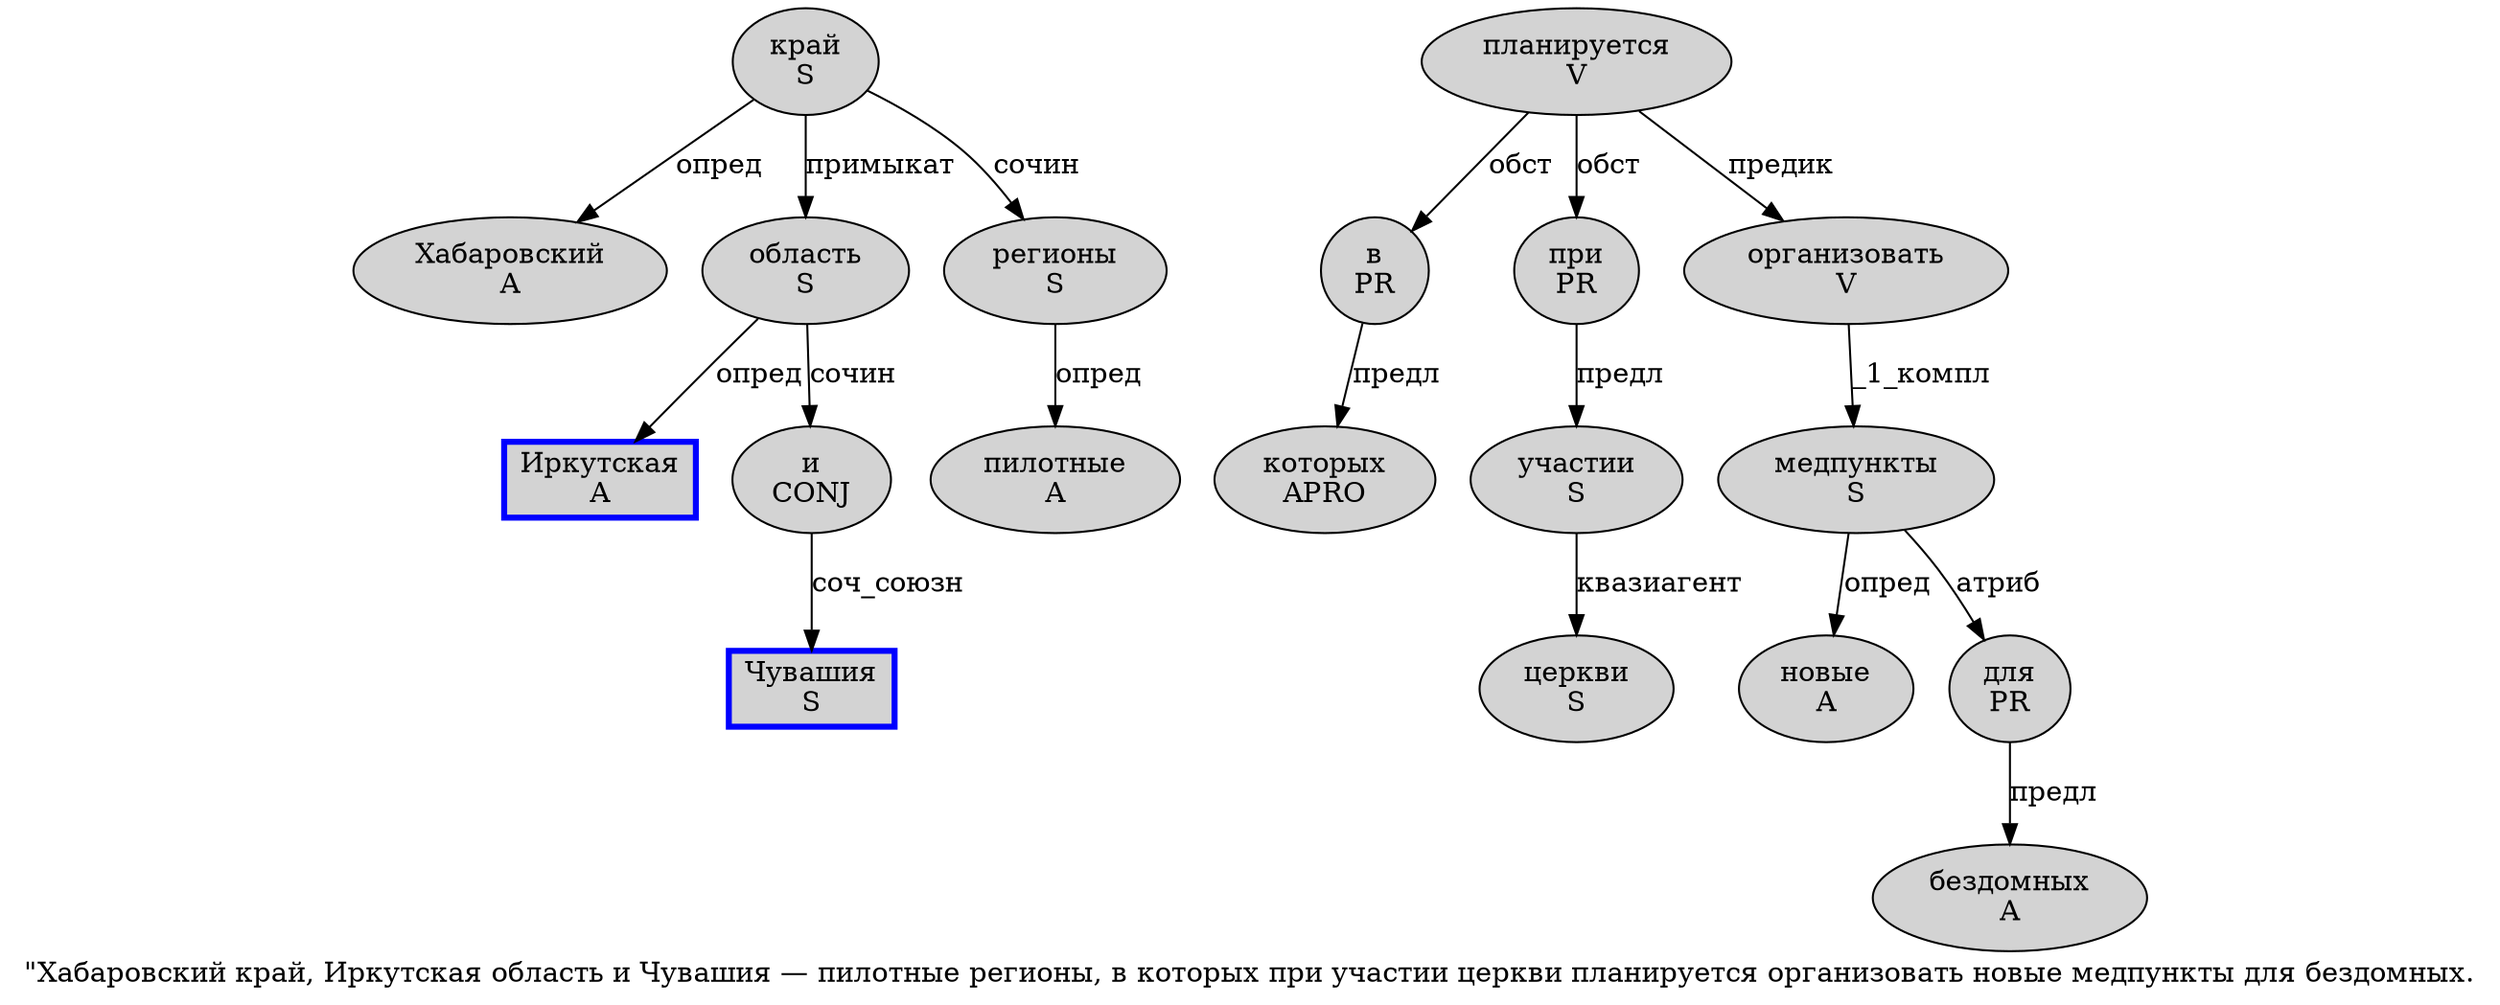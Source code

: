 digraph SENTENCE_262 {
	graph [label="\"Хабаровский край, Иркутская область и Чувашия — пилотные регионы, в которых при участии церкви планируется организовать новые медпункты для бездомных."]
	node [style=filled]
		1 [label="Хабаровский
A" color="" fillcolor=lightgray penwidth=1 shape=ellipse]
		2 [label="край
S" color="" fillcolor=lightgray penwidth=1 shape=ellipse]
		4 [label="Иркутская
A" color=blue fillcolor=lightgray penwidth=3 shape=box]
		5 [label="область
S" color="" fillcolor=lightgray penwidth=1 shape=ellipse]
		6 [label="и
CONJ" color="" fillcolor=lightgray penwidth=1 shape=ellipse]
		7 [label="Чувашия
S" color=blue fillcolor=lightgray penwidth=3 shape=box]
		9 [label="пилотные
A" color="" fillcolor=lightgray penwidth=1 shape=ellipse]
		10 [label="регионы
S" color="" fillcolor=lightgray penwidth=1 shape=ellipse]
		12 [label="в
PR" color="" fillcolor=lightgray penwidth=1 shape=ellipse]
		13 [label="которых
APRO" color="" fillcolor=lightgray penwidth=1 shape=ellipse]
		14 [label="при
PR" color="" fillcolor=lightgray penwidth=1 shape=ellipse]
		15 [label="участии
S" color="" fillcolor=lightgray penwidth=1 shape=ellipse]
		16 [label="церкви
S" color="" fillcolor=lightgray penwidth=1 shape=ellipse]
		17 [label="планируется
V" color="" fillcolor=lightgray penwidth=1 shape=ellipse]
		18 [label="организовать
V" color="" fillcolor=lightgray penwidth=1 shape=ellipse]
		19 [label="новые
A" color="" fillcolor=lightgray penwidth=1 shape=ellipse]
		20 [label="медпункты
S" color="" fillcolor=lightgray penwidth=1 shape=ellipse]
		21 [label="для
PR" color="" fillcolor=lightgray penwidth=1 shape=ellipse]
		22 [label="бездомных
A" color="" fillcolor=lightgray penwidth=1 shape=ellipse]
			5 -> 4 [label="опред"]
			5 -> 6 [label="сочин"]
			12 -> 13 [label="предл"]
			10 -> 9 [label="опред"]
			21 -> 22 [label="предл"]
			2 -> 1 [label="опред"]
			2 -> 5 [label="примыкат"]
			2 -> 10 [label="сочин"]
			17 -> 12 [label="обст"]
			17 -> 14 [label="обст"]
			17 -> 18 [label="предик"]
			14 -> 15 [label="предл"]
			20 -> 19 [label="опред"]
			20 -> 21 [label="атриб"]
			18 -> 20 [label="_1_компл"]
			15 -> 16 [label="квазиагент"]
			6 -> 7 [label="соч_союзн"]
}